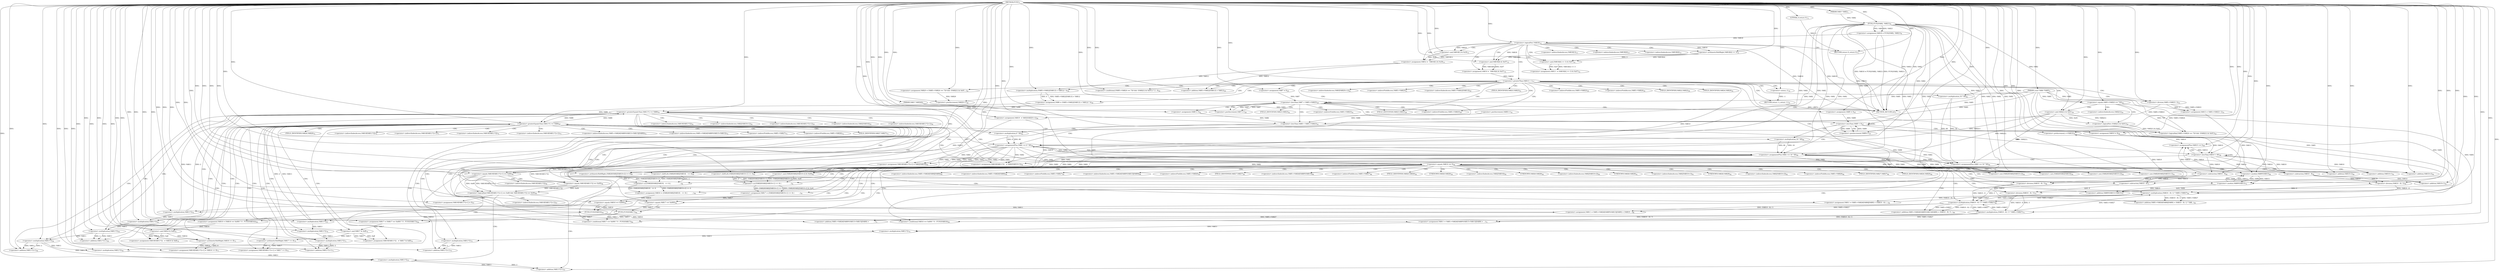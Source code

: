 digraph "FUN1" {  
"8" [label = <(METHOD,FUN1)<SUB>1</SUB>> ]
"412" [label = <(METHOD_RETURN,int)<SUB>1</SUB>> ]
"9" [label = <(PARAM,VAR1* VAR2)<SUB>1</SUB>> ]
"10" [label = <(PARAM,VAR1* VAR3[4])<SUB>1</SUB>> ]
"11" [label = <(PARAM,const VAR4 *VAR5)<SUB>2</SUB>> ]
"28" [label = <(&lt;operator&gt;.assignment,VAR18 = FUN2(VAR2, VAR21))<SUB>9</SUB>> ]
"39" [label = <(&lt;operator&gt;.assignment,VAR12 =  VAR18[1] &amp; 0x3f)<SUB>13</SUB>> ]
"46" [label = <(&lt;operator&gt;.assignment,VAR13  = (VAR18[4] &gt;&gt; 3) &amp; 0x07)<SUB>14</SUB>> ]
"55" [label = <(&lt;operator&gt;.assignment,VAR14 =  VAR18[4] &amp; 0x07)<SUB>15</SUB>> ]
"70" [label = <(&lt;operator&gt;.assignment,VAR6 = (VAR5-&gt;VAR22[VAR13] + VAR12) * 4)<SUB>20</SUB>> ]
"81" [label = <(&lt;operator&gt;.assignment,VAR15 = VAR5-&gt;VAR23 / 2)<SUB>21</SUB>> ]
"88" [label = <(&lt;operator&gt;.assignment,VAR20 = (VAR5-&gt;VAR24 == 720 &amp;&amp; !(VAR2[1] &amp; 0x0C...)<SUB>24</SUB>> ]
"105" [label = <(&lt;operator&gt;.assignment,VAR19  = VAR3[VAR20++])<SUB>26</SUB>> ]
"407" [label = <(&lt;operator&gt;.assignmentPlus,VAR2 += 16 * 80)<SUB>84</SUB>> ]
"34" [label = <(&lt;operator&gt;.logicalNot,!VAR18)<SUB>10</SUB>> ]
"63" [label = <(&lt;operator&gt;.greaterThan,VAR14 &gt; 1)<SUB>17</SUB>> ]
"116" [label = <(&lt;operator&gt;.lessThan,VAR7 &lt; VAR5-&gt;VAR25)<SUB>29</SUB>> ]
"121" [label = <(&lt;operator&gt;.postIncrement,VAR7++)<SUB>29</SUB>> ]
"30" [label = <(FUN2,FUN2(VAR2, VAR21))<SUB>9</SUB>> ]
"37" [label = <(RETURN,return 0;,return 0;)<SUB>11</SUB>> ]
"41" [label = <(&lt;operator&gt;.and,VAR18[1] &amp; 0x3f)<SUB>13</SUB>> ]
"48" [label = <(&lt;operator&gt;.and,(VAR18[4] &gt;&gt; 3) &amp; 0x07)<SUB>14</SUB>> ]
"57" [label = <(&lt;operator&gt;.and,VAR18[4] &amp; 0x07)<SUB>15</SUB>> ]
"67" [label = <(RETURN,return -1;,return -1;)<SUB>18</SUB>> ]
"72" [label = <(&lt;operator&gt;.multiplication,(VAR5-&gt;VAR22[VAR13] + VAR12) * 4)<SUB>20</SUB>> ]
"83" [label = <(&lt;operator&gt;.division,VAR5-&gt;VAR23 / 2)<SUB>21</SUB>> ]
"90" [label = <(&lt;operator&gt;.conditional,(VAR5-&gt;VAR24 == 720 &amp;&amp; !(VAR2[1] &amp; 0x0C)) ? 2 : 0)<SUB>24</SUB>> ]
"113" [label = <(&lt;operator&gt;.assignment,VAR7 = 0)<SUB>29</SUB>> ]
"409" [label = <(&lt;operator&gt;.multiplication,16 * 80)<SUB>84</SUB>> ]
"38" [label = <(LITERAL,0,return 0;)<SUB>11</SUB>> ]
"49" [label = <(&lt;operator&gt;.arithmeticShiftRight,VAR18[4] &gt;&gt; 3)<SUB>14</SUB>> ]
"68" [label = <(&lt;operator&gt;.minus,-1)<SUB>18</SUB>> ]
"73" [label = <(&lt;operator&gt;.addition,VAR5-&gt;VAR22[VAR13] + VAR12)<SUB>20</SUB>> ]
"91" [label = <(&lt;operator&gt;.logicalAnd,VAR5-&gt;VAR24 == 720 &amp;&amp; !(VAR2[1] &amp; 0x0C))<SUB>24</SUB>> ]
"109" [label = <(&lt;operator&gt;.postIncrement,VAR20++)<SUB>26</SUB>> ]
"129" [label = <(&lt;operator&gt;.lessThan,VAR8 &lt; VAR5-&gt;VAR23)<SUB>41</SUB>> ]
"148" [label = <(&lt;operator&gt;.lessThan,VAR9 &lt; 9)<SUB>47</SUB>> ]
"151" [label = <(&lt;operator&gt;.postIncrement,VAR9++)<SUB>47</SUB>> ]
"92" [label = <(&lt;operator&gt;.equals,VAR5-&gt;VAR24 == 720)<SUB>24</SUB>> ]
"97" [label = <(&lt;operator&gt;.logicalNot,!(VAR2[1] &amp; 0x0C))<SUB>24</SUB>> ]
"126" [label = <(&lt;operator&gt;.assignment,VAR8 = 0)<SUB>41</SUB>> ]
"134" [label = <(&lt;operator&gt;.postIncrement,VAR8++)<SUB>41</SUB>> ]
"137" [label = <(&lt;operator&gt;.assignmentPlus,VAR2 += 6 * 80)<SUB>42</SUB>> ]
"145" [label = <(&lt;operator&gt;.assignment,VAR9 = 0)<SUB>47</SUB>> ]
"402" [label = <(&lt;operator&gt;.assignmentPlus,VAR2 += 16 * 80)<SUB>80</SUB>> ]
"98" [label = <(&lt;operator&gt;.and,VAR2[1] &amp; 0x0C)<SUB>24</SUB>> ]
"159" [label = <(&lt;operator&gt;.lessThan,VAR10 &lt; 80)<SUB>48</SUB>> ]
"162" [label = <(&lt;operator&gt;.assignmentPlus,VAR10 += 2)<SUB>48</SUB>> ]
"139" [label = <(&lt;operator&gt;.multiplication,6 * 80)<SUB>42</SUB>> ]
"156" [label = <(&lt;operator&gt;.assignment,VAR10 = 8)<SUB>48</SUB>> ]
"404" [label = <(&lt;operator&gt;.multiplication,16 * 80)<SUB>80</SUB>> ]
"167" [label = <(&lt;operator&gt;.equals,VAR14 == 0)<SUB>49</SUB>> ]
"171" [label = <(&lt;operator&gt;.assignment,VAR11 = VAR5-&gt;VAR26[VAR8][VAR9] + (VAR10 - 8) /...)<SUB>50</SUB>> ]
"198" [label = <(&lt;operator&gt;.assignment,VAR19[VAR11*2]   = VAR2[VAR10+1])<SUB>54</SUB>> ]
"209" [label = <(&lt;operator&gt;.assignment,VAR19[VAR11*2+1] = VAR2[VAR10])<SUB>55</SUB>> ]
"191" [label = <(&lt;operator&gt;.greaterEqualsThan,VAR11*2 &gt;= VAR6)<SUB>51</SUB>> ]
"221" [label = <(&lt;operator&gt;.logicalAnd,VAR19[VAR11*2+1] == 0x80 &amp;&amp; VAR19[VAR11*2] == 0x00)<SUB>56</SUB>> ]
"250" [label = <(&lt;operator&gt;.assignment,VAR16 = ((VAR28)VAR2[VAR10]   &lt;&lt; 4) |
         ...)<SUB>59</SUB>> ]
"269" [label = <(&lt;operator&gt;.assignment,VAR17 = ((VAR28)VAR2[VAR10+1] &lt;&lt; 4) |
         ...)<SUB>61</SUB>> ]
"290" [label = <(&lt;operator&gt;.assignment,VAR16 = (VAR16 == 0x800 ? 0 : FUN3(VAR16)))<SUB>63</SUB>> ]
"299" [label = <(&lt;operator&gt;.assignment,VAR17 = (VAR17 == 0x800 ? 0 : FUN3(VAR17)))<SUB>64</SUB>> ]
"308" [label = <(&lt;operator&gt;.assignment,VAR11 = VAR5-&gt;VAR26[VAR8%VAR15][VAR9] + (VAR10 ...)<SUB>66</SUB>> ]
"337" [label = <(&lt;operator&gt;.assignment,VAR19[VAR11*2]   = VAR16 &amp; 0xff)<SUB>70</SUB>> ]
"346" [label = <(&lt;operator&gt;.assignment,VAR19[VAR11*2+1] = VAR16 &gt;&gt; 8)<SUB>71</SUB>> ]
"357" [label = <(&lt;operator&gt;.assignment,VAR11 = VAR5-&gt;VAR26[VAR8%VAR15+VAR15][VAR9] +
 ...)<SUB>72</SUB>> ]
"380" [label = <(&lt;operator&gt;.assignment,VAR19[VAR11*2]   = VAR17 &amp; 0xff)<SUB>74</SUB>> ]
"389" [label = <(&lt;operator&gt;.assignment,VAR19[VAR11*2+1] = VAR17 &gt;&gt; 8)<SUB>75</SUB>> ]
"400" [label = <(&lt;operator&gt;.preIncrement,++VAR10)<SUB>76</SUB>> ]
"173" [label = <(&lt;operator&gt;.addition,VAR5-&gt;VAR26[VAR8][VAR9] + (VAR10 - 8) / 2 * VAR...)<SUB>50</SUB>> ]
"239" [label = <(&lt;operator&gt;.assignment,VAR19[VAR11*2+1] = 0)<SUB>57</SUB>> ]
"330" [label = <(&lt;operator&gt;.greaterEqualsThan,VAR11*2 &gt;= VAR6)<SUB>67</SUB>> ]
"181" [label = <(&lt;operator&gt;.multiplication,(VAR10 - 8) / 2 * VAR5-&gt;VAR27)<SUB>50</SUB>> ]
"192" [label = <(&lt;operator&gt;.multiplication,VAR11*2)<SUB>51</SUB>> ]
"201" [label = <(&lt;operator&gt;.multiplication,VAR11*2)<SUB>54</SUB>> ]
"206" [label = <(&lt;operator&gt;.addition,VAR10+1)<SUB>54</SUB>> ]
"212" [label = <(&lt;operator&gt;.addition,VAR11*2+1)<SUB>55</SUB>> ]
"222" [label = <(&lt;operator&gt;.equals,VAR19[VAR11*2+1] == 0x80)<SUB>56</SUB>> ]
"231" [label = <(&lt;operator&gt;.equals,VAR19[VAR11*2] == 0x00)<SUB>56</SUB>> ]
"252" [label = <(&lt;operator&gt;.or,((VAR28)VAR2[VAR10]   &lt;&lt; 4) |
                 ...)<SUB>59</SUB>> ]
"271" [label = <(&lt;operator&gt;.or,((VAR28)VAR2[VAR10+1] &lt;&lt; 4) |
                 ...)<SUB>61</SUB>> ]
"292" [label = <(&lt;operator&gt;.conditional,VAR16 == 0x800 ? 0 : FUN3(VAR16))<SUB>63</SUB>> ]
"301" [label = <(&lt;operator&gt;.conditional,VAR17 == 0x800 ? 0 : FUN3(VAR17))<SUB>64</SUB>> ]
"310" [label = <(&lt;operator&gt;.addition,VAR5-&gt;VAR26[VAR8%VAR15][VAR9] + (VAR10 - 8) / 3...)<SUB>66</SUB>> ]
"343" [label = <(&lt;operator&gt;.and,VAR16 &amp; 0xff)<SUB>70</SUB>> ]
"354" [label = <(&lt;operator&gt;.arithmeticShiftRight,VAR16 &gt;&gt; 8)<SUB>71</SUB>> ]
"359" [label = <(&lt;operator&gt;.addition,VAR5-&gt;VAR26[VAR8%VAR15+VAR15][VAR9] +
         ...)<SUB>72</SUB>> ]
"386" [label = <(&lt;operator&gt;.and,VAR17 &amp; 0xff)<SUB>74</SUB>> ]
"397" [label = <(&lt;operator&gt;.arithmeticShiftRight,VAR17 &gt;&gt; 8)<SUB>75</SUB>> ]
"182" [label = <(&lt;operator&gt;.division,(VAR10 - 8) / 2)<SUB>50</SUB>> ]
"213" [label = <(&lt;operator&gt;.multiplication,VAR11*2)<SUB>55</SUB>> ]
"253" [label = <(&lt;operator&gt;.shiftLeft,(VAR28)VAR2[VAR10]   &lt;&lt; 4)<SUB>59</SUB>> ]
"260" [label = <(&lt;operator&gt;.arithmeticShiftRight,(VAR28)VAR2[VAR10+2] &gt;&gt; 4)<SUB>60</SUB>> ]
"272" [label = <(&lt;operator&gt;.shiftLeft,(VAR28)VAR2[VAR10+1] &lt;&lt; 4)<SUB>61</SUB>> ]
"281" [label = <(&lt;operator&gt;.and,(VAR28)VAR2[VAR10+2] &amp; 0x0f)<SUB>62</SUB>> ]
"293" [label = <(&lt;operator&gt;.equals,VAR16 == 0x800)<SUB>63</SUB>> ]
"297" [label = <(FUN3,FUN3(VAR16))<SUB>63</SUB>> ]
"302" [label = <(&lt;operator&gt;.equals,VAR17 == 0x800)<SUB>64</SUB>> ]
"306" [label = <(FUN3,FUN3(VAR17))<SUB>64</SUB>> ]
"320" [label = <(&lt;operator&gt;.multiplication,(VAR10 - 8) / 3 * VAR5-&gt;VAR27)<SUB>66</SUB>> ]
"331" [label = <(&lt;operator&gt;.multiplication,VAR11*2)<SUB>67</SUB>> ]
"340" [label = <(&lt;operator&gt;.multiplication,VAR11*2)<SUB>70</SUB>> ]
"349" [label = <(&lt;operator&gt;.addition,VAR11*2+1)<SUB>71</SUB>> ]
"371" [label = <(&lt;operator&gt;.multiplication,(VAR10 - 8) / 3 * VAR5-&gt;VAR27)<SUB>73</SUB>> ]
"383" [label = <(&lt;operator&gt;.multiplication,VAR11*2)<SUB>74</SUB>> ]
"392" [label = <(&lt;operator&gt;.addition,VAR11*2+1)<SUB>75</SUB>> ]
"183" [label = <(&lt;operator&gt;.subtraction,VAR10 - 8)<SUB>50</SUB>> ]
"225" [label = <(&lt;operator&gt;.addition,VAR11*2+1)<SUB>56</SUB>> ]
"234" [label = <(&lt;operator&gt;.multiplication,VAR11*2)<SUB>56</SUB>> ]
"242" [label = <(&lt;operator&gt;.addition,VAR11*2+1)<SUB>57</SUB>> ]
"254" [label = <(&lt;operator&gt;.cast,(VAR28)VAR2[VAR10])<SUB>59</SUB>> ]
"261" [label = <(&lt;operator&gt;.cast,(VAR28)VAR2[VAR10+2])<SUB>60</SUB>> ]
"273" [label = <(&lt;operator&gt;.cast,(VAR28)VAR2[VAR10+1])<SUB>61</SUB>> ]
"282" [label = <(&lt;operator&gt;.cast,(VAR28)VAR2[VAR10+2])<SUB>62</SUB>> ]
"321" [label = <(&lt;operator&gt;.division,(VAR10 - 8) / 3)<SUB>66</SUB>> ]
"350" [label = <(&lt;operator&gt;.multiplication,VAR11*2)<SUB>71</SUB>> ]
"372" [label = <(&lt;operator&gt;.division,(VAR10 - 8) / 3)<SUB>73</SUB>> ]
"393" [label = <(&lt;operator&gt;.multiplication,VAR11*2)<SUB>75</SUB>> ]
"226" [label = <(&lt;operator&gt;.multiplication,VAR11*2)<SUB>56</SUB>> ]
"243" [label = <(&lt;operator&gt;.multiplication,VAR11*2)<SUB>57</SUB>> ]
"316" [label = <(&lt;operator&gt;.modulo,VAR8%VAR15)<SUB>66</SUB>> ]
"322" [label = <(&lt;operator&gt;.subtraction,VAR10 - 8)<SUB>66</SUB>> ]
"365" [label = <(&lt;operator&gt;.addition,VAR8%VAR15+VAR15)<SUB>72</SUB>> ]
"373" [label = <(&lt;operator&gt;.subtraction,VAR10 - 8)<SUB>73</SUB>> ]
"265" [label = <(&lt;operator&gt;.addition,VAR10+2)<SUB>60</SUB>> ]
"277" [label = <(&lt;operator&gt;.addition,VAR10+1)<SUB>61</SUB>> ]
"286" [label = <(&lt;operator&gt;.addition,VAR10+2)<SUB>62</SUB>> ]
"366" [label = <(&lt;operator&gt;.modulo,VAR8%VAR15)<SUB>72</SUB>> ]
"107" [label = <(&lt;operator&gt;.indirectIndexAccess,VAR3[VAR20++])<SUB>26</SUB>> ]
"42" [label = <(&lt;operator&gt;.indirectIndexAccess,VAR18[1])<SUB>13</SUB>> ]
"58" [label = <(&lt;operator&gt;.indirectIndexAccess,VAR18[4])<SUB>15</SUB>> ]
"84" [label = <(&lt;operator&gt;.indirectFieldAccess,VAR5-&gt;VAR23)<SUB>21</SUB>> ]
"118" [label = <(&lt;operator&gt;.indirectFieldAccess,VAR5-&gt;VAR25)<SUB>29</SUB>> ]
"50" [label = <(&lt;operator&gt;.indirectIndexAccess,VAR18[4])<SUB>14</SUB>> ]
"74" [label = <(&lt;operator&gt;.indirectIndexAccess,VAR5-&gt;VAR22[VAR13])<SUB>20</SUB>> ]
"86" [label = <(FIELD_IDENTIFIER,VAR23,VAR23)<SUB>21</SUB>> ]
"120" [label = <(FIELD_IDENTIFIER,VAR25,VAR25)<SUB>29</SUB>> ]
"75" [label = <(&lt;operator&gt;.indirectFieldAccess,VAR5-&gt;VAR22)<SUB>20</SUB>> ]
"93" [label = <(&lt;operator&gt;.indirectFieldAccess,VAR5-&gt;VAR24)<SUB>24</SUB>> ]
"131" [label = <(&lt;operator&gt;.indirectFieldAccess,VAR5-&gt;VAR23)<SUB>41</SUB>> ]
"77" [label = <(FIELD_IDENTIFIER,VAR22,VAR22)<SUB>20</SUB>> ]
"95" [label = <(FIELD_IDENTIFIER,VAR24,VAR24)<SUB>24</SUB>> ]
"99" [label = <(&lt;operator&gt;.indirectIndexAccess,VAR2[1])<SUB>24</SUB>> ]
"133" [label = <(FIELD_IDENTIFIER,VAR23,VAR23)<SUB>41</SUB>> ]
"199" [label = <(&lt;operator&gt;.indirectIndexAccess,VAR19[VAR11*2])<SUB>54</SUB>> ]
"204" [label = <(&lt;operator&gt;.indirectIndexAccess,VAR2[VAR10+1])<SUB>54</SUB>> ]
"210" [label = <(&lt;operator&gt;.indirectIndexAccess,VAR19[VAR11*2+1])<SUB>55</SUB>> ]
"217" [label = <(&lt;operator&gt;.indirectIndexAccess,VAR2[VAR10])<SUB>55</SUB>> ]
"174" [label = <(&lt;operator&gt;.indirectIndexAccess,VAR5-&gt;VAR26[VAR8][VAR9])<SUB>50</SUB>> ]
"338" [label = <(&lt;operator&gt;.indirectIndexAccess,VAR19[VAR11*2])<SUB>70</SUB>> ]
"347" [label = <(&lt;operator&gt;.indirectIndexAccess,VAR19[VAR11*2+1])<SUB>71</SUB>> ]
"381" [label = <(&lt;operator&gt;.indirectIndexAccess,VAR19[VAR11*2])<SUB>74</SUB>> ]
"390" [label = <(&lt;operator&gt;.indirectIndexAccess,VAR19[VAR11*2+1])<SUB>75</SUB>> ]
"175" [label = <(&lt;operator&gt;.indirectIndexAccess,VAR5-&gt;VAR26[VAR8])<SUB>50</SUB>> ]
"187" [label = <(&lt;operator&gt;.indirectFieldAccess,VAR5-&gt;VAR27)<SUB>50</SUB>> ]
"223" [label = <(&lt;operator&gt;.indirectIndexAccess,VAR19[VAR11*2+1])<SUB>56</SUB>> ]
"232" [label = <(&lt;operator&gt;.indirectIndexAccess,VAR19[VAR11*2])<SUB>56</SUB>> ]
"240" [label = <(&lt;operator&gt;.indirectIndexAccess,VAR19[VAR11*2+1])<SUB>57</SUB>> ]
"311" [label = <(&lt;operator&gt;.indirectIndexAccess,VAR5-&gt;VAR26[VAR8%VAR15][VAR9])<SUB>66</SUB>> ]
"360" [label = <(&lt;operator&gt;.indirectIndexAccess,VAR5-&gt;VAR26[VAR8%VAR15+VAR15][VAR9])<SUB>72</SUB>> ]
"176" [label = <(&lt;operator&gt;.indirectFieldAccess,VAR5-&gt;VAR26)<SUB>50</SUB>> ]
"189" [label = <(FIELD_IDENTIFIER,VAR27,VAR27)<SUB>50</SUB>> ]
"312" [label = <(&lt;operator&gt;.indirectIndexAccess,VAR5-&gt;VAR26[VAR8%VAR15])<SUB>66</SUB>> ]
"326" [label = <(&lt;operator&gt;.indirectFieldAccess,VAR5-&gt;VAR27)<SUB>66</SUB>> ]
"361" [label = <(&lt;operator&gt;.indirectIndexAccess,VAR5-&gt;VAR26[VAR8%VAR15+VAR15])<SUB>72</SUB>> ]
"377" [label = <(&lt;operator&gt;.indirectFieldAccess,VAR5-&gt;VAR27)<SUB>73</SUB>> ]
"178" [label = <(FIELD_IDENTIFIER,VAR26,VAR26)<SUB>50</SUB>> ]
"255" [label = <(UNKNOWN,VAR28,VAR28)<SUB>59</SUB>> ]
"256" [label = <(&lt;operator&gt;.indirectIndexAccess,VAR2[VAR10])<SUB>59</SUB>> ]
"262" [label = <(UNKNOWN,VAR28,VAR28)<SUB>60</SUB>> ]
"263" [label = <(&lt;operator&gt;.indirectIndexAccess,VAR2[VAR10+2])<SUB>60</SUB>> ]
"274" [label = <(UNKNOWN,VAR28,VAR28)<SUB>61</SUB>> ]
"275" [label = <(&lt;operator&gt;.indirectIndexAccess,VAR2[VAR10+1])<SUB>61</SUB>> ]
"283" [label = <(UNKNOWN,VAR28,VAR28)<SUB>62</SUB>> ]
"284" [label = <(&lt;operator&gt;.indirectIndexAccess,VAR2[VAR10+2])<SUB>62</SUB>> ]
"313" [label = <(&lt;operator&gt;.indirectFieldAccess,VAR5-&gt;VAR26)<SUB>66</SUB>> ]
"328" [label = <(FIELD_IDENTIFIER,VAR27,VAR27)<SUB>66</SUB>> ]
"362" [label = <(&lt;operator&gt;.indirectFieldAccess,VAR5-&gt;VAR26)<SUB>72</SUB>> ]
"379" [label = <(FIELD_IDENTIFIER,VAR27,VAR27)<SUB>73</SUB>> ]
"315" [label = <(FIELD_IDENTIFIER,VAR26,VAR26)<SUB>66</SUB>> ]
"364" [label = <(FIELD_IDENTIFIER,VAR26,VAR26)<SUB>72</SUB>> ]
  "37" -> "412"  [ label = "DDG: &lt;RET&gt;"] 
  "67" -> "412"  [ label = "DDG: &lt;RET&gt;"] 
  "10" -> "412"  [ label = "DDG: VAR3"] 
  "11" -> "412"  [ label = "DDG: VAR5"] 
  "30" -> "412"  [ label = "DDG: VAR2"] 
  "28" -> "412"  [ label = "DDG: FUN2(VAR2, VAR21)"] 
  "28" -> "412"  [ label = "DDG: VAR18 = FUN2(VAR2, VAR21)"] 
  "34" -> "412"  [ label = "DDG: VAR18"] 
  "34" -> "412"  [ label = "DDG: !VAR18"] 
  "30" -> "412"  [ label = "DDG: VAR21"] 
  "8" -> "9"  [ label = "DDG: "] 
  "8" -> "10"  [ label = "DDG: "] 
  "8" -> "11"  [ label = "DDG: "] 
  "30" -> "28"  [ label = "DDG: VAR2"] 
  "30" -> "28"  [ label = "DDG: VAR21"] 
  "41" -> "39"  [ label = "DDG: VAR18[1]"] 
  "41" -> "39"  [ label = "DDG: 0x3f"] 
  "48" -> "46"  [ label = "DDG: VAR18[4] &gt;&gt; 3"] 
  "48" -> "46"  [ label = "DDG: 0x07"] 
  "57" -> "55"  [ label = "DDG: VAR18[4]"] 
  "57" -> "55"  [ label = "DDG: 0x07"] 
  "72" -> "70"  [ label = "DDG: VAR5-&gt;VAR22[VAR13] + VAR12"] 
  "72" -> "70"  [ label = "DDG: 4"] 
  "83" -> "81"  [ label = "DDG: VAR5-&gt;VAR23"] 
  "83" -> "81"  [ label = "DDG: 2"] 
  "8" -> "88"  [ label = "DDG: "] 
  "10" -> "105"  [ label = "DDG: VAR3"] 
  "409" -> "407"  [ label = "DDG: 16"] 
  "409" -> "407"  [ label = "DDG: 80"] 
  "30" -> "407"  [ label = "DDG: VAR2"] 
  "98" -> "407"  [ label = "DDG: VAR2[1]"] 
  "137" -> "407"  [ label = "DDG: VAR2"] 
  "402" -> "407"  [ label = "DDG: VAR2"] 
  "8" -> "407"  [ label = "DDG: "] 
  "9" -> "30"  [ label = "DDG: VAR2"] 
  "8" -> "30"  [ label = "DDG: "] 
  "28" -> "34"  [ label = "DDG: VAR18"] 
  "8" -> "34"  [ label = "DDG: "] 
  "38" -> "37"  [ label = "DDG: 0"] 
  "8" -> "37"  [ label = "DDG: "] 
  "34" -> "41"  [ label = "DDG: VAR18"] 
  "8" -> "41"  [ label = "DDG: "] 
  "49" -> "48"  [ label = "DDG: VAR18[4]"] 
  "49" -> "48"  [ label = "DDG: 3"] 
  "8" -> "48"  [ label = "DDG: "] 
  "34" -> "57"  [ label = "DDG: VAR18"] 
  "49" -> "57"  [ label = "DDG: VAR18[4]"] 
  "8" -> "57"  [ label = "DDG: "] 
  "55" -> "63"  [ label = "DDG: VAR14"] 
  "8" -> "63"  [ label = "DDG: "] 
  "68" -> "67"  [ label = "DDG: -1"] 
  "39" -> "72"  [ label = "DDG: VAR12"] 
  "8" -> "72"  [ label = "DDG: "] 
  "11" -> "83"  [ label = "DDG: VAR5"] 
  "8" -> "83"  [ label = "DDG: "] 
  "8" -> "90"  [ label = "DDG: "] 
  "8" -> "113"  [ label = "DDG: "] 
  "113" -> "116"  [ label = "DDG: VAR7"] 
  "121" -> "116"  [ label = "DDG: VAR7"] 
  "8" -> "116"  [ label = "DDG: "] 
  "11" -> "116"  [ label = "DDG: VAR5"] 
  "116" -> "121"  [ label = "DDG: VAR7"] 
  "8" -> "121"  [ label = "DDG: "] 
  "8" -> "409"  [ label = "DDG: "] 
  "8" -> "38"  [ label = "DDG: "] 
  "34" -> "49"  [ label = "DDG: VAR18"] 
  "8" -> "49"  [ label = "DDG: "] 
  "39" -> "73"  [ label = "DDG: VAR12"] 
  "8" -> "73"  [ label = "DDG: "] 
  "92" -> "91"  [ label = "DDG: VAR5-&gt;VAR24"] 
  "92" -> "91"  [ label = "DDG: 720"] 
  "97" -> "91"  [ label = "DDG: VAR2[1] &amp; 0x0C"] 
  "88" -> "109"  [ label = "DDG: VAR20"] 
  "8" -> "109"  [ label = "DDG: "] 
  "8" -> "68"  [ label = "DDG: "] 
  "11" -> "92"  [ label = "DDG: VAR5"] 
  "8" -> "92"  [ label = "DDG: "] 
  "98" -> "97"  [ label = "DDG: VAR2[1]"] 
  "98" -> "97"  [ label = "DDG: 0x0C"] 
  "8" -> "126"  [ label = "DDG: "] 
  "126" -> "129"  [ label = "DDG: VAR8"] 
  "134" -> "129"  [ label = "DDG: VAR8"] 
  "8" -> "129"  [ label = "DDG: "] 
  "11" -> "129"  [ label = "DDG: VAR5"] 
  "83" -> "129"  [ label = "DDG: VAR5-&gt;VAR23"] 
  "139" -> "137"  [ label = "DDG: 6"] 
  "139" -> "137"  [ label = "DDG: 80"] 
  "8" -> "145"  [ label = "DDG: "] 
  "145" -> "148"  [ label = "DDG: VAR9"] 
  "151" -> "148"  [ label = "DDG: VAR9"] 
  "8" -> "148"  [ label = "DDG: "] 
  "148" -> "151"  [ label = "DDG: VAR9"] 
  "8" -> "151"  [ label = "DDG: "] 
  "404" -> "402"  [ label = "DDG: 16"] 
  "404" -> "402"  [ label = "DDG: 80"] 
  "30" -> "98"  [ label = "DDG: VAR2"] 
  "8" -> "98"  [ label = "DDG: "] 
  "30" -> "137"  [ label = "DDG: VAR2"] 
  "98" -> "137"  [ label = "DDG: VAR2[1]"] 
  "402" -> "137"  [ label = "DDG: VAR2"] 
  "8" -> "137"  [ label = "DDG: "] 
  "8" -> "162"  [ label = "DDG: "] 
  "30" -> "402"  [ label = "DDG: VAR2"] 
  "98" -> "402"  [ label = "DDG: VAR2[1]"] 
  "137" -> "402"  [ label = "DDG: VAR2"] 
  "8" -> "402"  [ label = "DDG: "] 
  "8" -> "139"  [ label = "DDG: "] 
  "8" -> "156"  [ label = "DDG: "] 
  "156" -> "159"  [ label = "DDG: VAR10"] 
  "162" -> "159"  [ label = "DDG: VAR10"] 
  "8" -> "159"  [ label = "DDG: "] 
  "322" -> "162"  [ label = "DDG: VAR10"] 
  "400" -> "162"  [ label = "DDG: VAR10"] 
  "183" -> "162"  [ label = "DDG: VAR10"] 
  "8" -> "404"  [ label = "DDG: "] 
  "63" -> "167"  [ label = "DDG: VAR14"] 
  "8" -> "167"  [ label = "DDG: "] 
  "181" -> "171"  [ label = "DDG: (VAR10 - 8) / 2"] 
  "181" -> "171"  [ label = "DDG: VAR5-&gt;VAR27"] 
  "30" -> "198"  [ label = "DDG: VAR2"] 
  "137" -> "198"  [ label = "DDG: VAR2"] 
  "402" -> "198"  [ label = "DDG: VAR2"] 
  "30" -> "209"  [ label = "DDG: VAR2"] 
  "137" -> "209"  [ label = "DDG: VAR2"] 
  "402" -> "209"  [ label = "DDG: VAR2"] 
  "252" -> "250"  [ label = "DDG: (VAR28)VAR2[VAR10]   &lt;&lt; 4"] 
  "252" -> "250"  [ label = "DDG: (VAR28)VAR2[VAR10+2] &gt;&gt; 4"] 
  "271" -> "269"  [ label = "DDG: (VAR28)VAR2[VAR10+1] &lt;&lt; 4"] 
  "271" -> "269"  [ label = "DDG: (VAR28)VAR2[VAR10+2] &amp; 0x0f"] 
  "8" -> "290"  [ label = "DDG: "] 
  "297" -> "290"  [ label = "DDG: VAR16"] 
  "8" -> "299"  [ label = "DDG: "] 
  "306" -> "299"  [ label = "DDG: VAR17"] 
  "320" -> "308"  [ label = "DDG: (VAR10 - 8) / 3"] 
  "320" -> "308"  [ label = "DDG: VAR5-&gt;VAR27"] 
  "343" -> "337"  [ label = "DDG: VAR16"] 
  "343" -> "337"  [ label = "DDG: 0xff"] 
  "354" -> "346"  [ label = "DDG: VAR16"] 
  "354" -> "346"  [ label = "DDG: 8"] 
  "371" -> "357"  [ label = "DDG: (VAR10 - 8) / 3"] 
  "371" -> "357"  [ label = "DDG: VAR5-&gt;VAR27"] 
  "386" -> "380"  [ label = "DDG: VAR17"] 
  "386" -> "380"  [ label = "DDG: 0xff"] 
  "397" -> "389"  [ label = "DDG: VAR17"] 
  "397" -> "389"  [ label = "DDG: 8"] 
  "181" -> "173"  [ label = "DDG: (VAR10 - 8) / 2"] 
  "181" -> "173"  [ label = "DDG: VAR5-&gt;VAR27"] 
  "192" -> "191"  [ label = "DDG: VAR11"] 
  "192" -> "191"  [ label = "DDG: 2"] 
  "70" -> "191"  [ label = "DDG: VAR6"] 
  "330" -> "191"  [ label = "DDG: VAR6"] 
  "8" -> "191"  [ label = "DDG: "] 
  "222" -> "221"  [ label = "DDG: VAR19[VAR11*2+1]"] 
  "222" -> "221"  [ label = "DDG: 0x80"] 
  "231" -> "221"  [ label = "DDG: VAR19[VAR11*2]"] 
  "231" -> "221"  [ label = "DDG: 0x00"] 
  "8" -> "239"  [ label = "DDG: "] 
  "373" -> "400"  [ label = "DDG: VAR10"] 
  "8" -> "400"  [ label = "DDG: "] 
  "182" -> "181"  [ label = "DDG: VAR10 - 8"] 
  "182" -> "181"  [ label = "DDG: 2"] 
  "11" -> "181"  [ label = "DDG: VAR5"] 
  "320" -> "181"  [ label = "DDG: VAR5-&gt;VAR27"] 
  "371" -> "181"  [ label = "DDG: VAR5-&gt;VAR27"] 
  "171" -> "192"  [ label = "DDG: VAR11"] 
  "8" -> "192"  [ label = "DDG: "] 
  "192" -> "201"  [ label = "DDG: VAR11"] 
  "8" -> "201"  [ label = "DDG: "] 
  "183" -> "206"  [ label = "DDG: VAR10"] 
  "8" -> "206"  [ label = "DDG: "] 
  "213" -> "212"  [ label = "DDG: VAR11"] 
  "213" -> "212"  [ label = "DDG: 2"] 
  "8" -> "212"  [ label = "DDG: "] 
  "105" -> "222"  [ label = "DDG: VAR19"] 
  "209" -> "222"  [ label = "DDG: VAR19[VAR11*2+1]"] 
  "8" -> "222"  [ label = "DDG: "] 
  "105" -> "231"  [ label = "DDG: VAR19"] 
  "198" -> "231"  [ label = "DDG: VAR19[VAR11*2]"] 
  "8" -> "231"  [ label = "DDG: "] 
  "253" -> "252"  [ label = "DDG: (VAR28)VAR2[VAR10]"] 
  "253" -> "252"  [ label = "DDG: 4"] 
  "260" -> "252"  [ label = "DDG: (VAR28)VAR2[VAR10+2]"] 
  "260" -> "252"  [ label = "DDG: 4"] 
  "272" -> "271"  [ label = "DDG: (VAR28)VAR2[VAR10+1]"] 
  "272" -> "271"  [ label = "DDG: 4"] 
  "281" -> "271"  [ label = "DDG: (VAR28)VAR2[VAR10+2]"] 
  "281" -> "271"  [ label = "DDG: 0x0f"] 
  "8" -> "292"  [ label = "DDG: "] 
  "297" -> "292"  [ label = "DDG: VAR16"] 
  "8" -> "301"  [ label = "DDG: "] 
  "306" -> "301"  [ label = "DDG: VAR17"] 
  "320" -> "310"  [ label = "DDG: (VAR10 - 8) / 3"] 
  "320" -> "310"  [ label = "DDG: VAR5-&gt;VAR27"] 
  "331" -> "330"  [ label = "DDG: VAR11"] 
  "331" -> "330"  [ label = "DDG: 2"] 
  "70" -> "330"  [ label = "DDG: VAR6"] 
  "191" -> "330"  [ label = "DDG: VAR6"] 
  "8" -> "330"  [ label = "DDG: "] 
  "290" -> "343"  [ label = "DDG: VAR16"] 
  "8" -> "343"  [ label = "DDG: "] 
  "343" -> "354"  [ label = "DDG: VAR16"] 
  "8" -> "354"  [ label = "DDG: "] 
  "371" -> "359"  [ label = "DDG: (VAR10 - 8) / 3"] 
  "371" -> "359"  [ label = "DDG: VAR5-&gt;VAR27"] 
  "299" -> "386"  [ label = "DDG: VAR17"] 
  "8" -> "386"  [ label = "DDG: "] 
  "386" -> "397"  [ label = "DDG: VAR17"] 
  "8" -> "397"  [ label = "DDG: "] 
  "183" -> "182"  [ label = "DDG: VAR10"] 
  "183" -> "182"  [ label = "DDG: 8"] 
  "8" -> "182"  [ label = "DDG: "] 
  "201" -> "213"  [ label = "DDG: VAR11"] 
  "8" -> "213"  [ label = "DDG: "] 
  "30" -> "253"  [ label = "DDG: VAR2"] 
  "137" -> "253"  [ label = "DDG: VAR2"] 
  "402" -> "253"  [ label = "DDG: VAR2"] 
  "8" -> "253"  [ label = "DDG: "] 
  "30" -> "260"  [ label = "DDG: VAR2"] 
  "137" -> "260"  [ label = "DDG: VAR2"] 
  "402" -> "260"  [ label = "DDG: VAR2"] 
  "8" -> "260"  [ label = "DDG: "] 
  "30" -> "272"  [ label = "DDG: VAR2"] 
  "137" -> "272"  [ label = "DDG: VAR2"] 
  "402" -> "272"  [ label = "DDG: VAR2"] 
  "8" -> "272"  [ label = "DDG: "] 
  "30" -> "281"  [ label = "DDG: VAR2"] 
  "137" -> "281"  [ label = "DDG: VAR2"] 
  "402" -> "281"  [ label = "DDG: VAR2"] 
  "8" -> "281"  [ label = "DDG: "] 
  "250" -> "293"  [ label = "DDG: VAR16"] 
  "8" -> "293"  [ label = "DDG: "] 
  "293" -> "297"  [ label = "DDG: VAR16"] 
  "8" -> "297"  [ label = "DDG: "] 
  "269" -> "302"  [ label = "DDG: VAR17"] 
  "8" -> "302"  [ label = "DDG: "] 
  "302" -> "306"  [ label = "DDG: VAR17"] 
  "8" -> "306"  [ label = "DDG: "] 
  "321" -> "320"  [ label = "DDG: VAR10 - 8"] 
  "321" -> "320"  [ label = "DDG: 3"] 
  "11" -> "320"  [ label = "DDG: VAR5"] 
  "371" -> "320"  [ label = "DDG: VAR5-&gt;VAR27"] 
  "181" -> "320"  [ label = "DDG: VAR5-&gt;VAR27"] 
  "308" -> "331"  [ label = "DDG: VAR11"] 
  "8" -> "331"  [ label = "DDG: "] 
  "331" -> "340"  [ label = "DDG: VAR11"] 
  "8" -> "340"  [ label = "DDG: "] 
  "350" -> "349"  [ label = "DDG: VAR11"] 
  "350" -> "349"  [ label = "DDG: 2"] 
  "8" -> "349"  [ label = "DDG: "] 
  "372" -> "371"  [ label = "DDG: VAR10 - 8"] 
  "372" -> "371"  [ label = "DDG: 3"] 
  "11" -> "371"  [ label = "DDG: VAR5"] 
  "320" -> "371"  [ label = "DDG: VAR5-&gt;VAR27"] 
  "357" -> "383"  [ label = "DDG: VAR11"] 
  "8" -> "383"  [ label = "DDG: "] 
  "393" -> "392"  [ label = "DDG: VAR11"] 
  "393" -> "392"  [ label = "DDG: 2"] 
  "8" -> "392"  [ label = "DDG: "] 
  "159" -> "183"  [ label = "DDG: VAR10"] 
  "8" -> "183"  [ label = "DDG: "] 
  "226" -> "225"  [ label = "DDG: VAR11"] 
  "226" -> "225"  [ label = "DDG: 2"] 
  "8" -> "225"  [ label = "DDG: "] 
  "226" -> "234"  [ label = "DDG: VAR11"] 
  "8" -> "234"  [ label = "DDG: "] 
  "243" -> "242"  [ label = "DDG: VAR11"] 
  "243" -> "242"  [ label = "DDG: 2"] 
  "8" -> "242"  [ label = "DDG: "] 
  "30" -> "254"  [ label = "DDG: VAR2"] 
  "137" -> "254"  [ label = "DDG: VAR2"] 
  "402" -> "254"  [ label = "DDG: VAR2"] 
  "30" -> "261"  [ label = "DDG: VAR2"] 
  "137" -> "261"  [ label = "DDG: VAR2"] 
  "402" -> "261"  [ label = "DDG: VAR2"] 
  "30" -> "273"  [ label = "DDG: VAR2"] 
  "137" -> "273"  [ label = "DDG: VAR2"] 
  "402" -> "273"  [ label = "DDG: VAR2"] 
  "30" -> "282"  [ label = "DDG: VAR2"] 
  "137" -> "282"  [ label = "DDG: VAR2"] 
  "402" -> "282"  [ label = "DDG: VAR2"] 
  "322" -> "321"  [ label = "DDG: VAR10"] 
  "322" -> "321"  [ label = "DDG: 8"] 
  "8" -> "321"  [ label = "DDG: "] 
  "340" -> "350"  [ label = "DDG: VAR11"] 
  "8" -> "350"  [ label = "DDG: "] 
  "373" -> "372"  [ label = "DDG: VAR10"] 
  "373" -> "372"  [ label = "DDG: 8"] 
  "8" -> "372"  [ label = "DDG: "] 
  "383" -> "393"  [ label = "DDG: VAR11"] 
  "8" -> "393"  [ label = "DDG: "] 
  "213" -> "226"  [ label = "DDG: VAR11"] 
  "8" -> "226"  [ label = "DDG: "] 
  "226" -> "243"  [ label = "DDG: VAR11"] 
  "234" -> "243"  [ label = "DDG: VAR11"] 
  "8" -> "243"  [ label = "DDG: "] 
  "129" -> "316"  [ label = "DDG: VAR8"] 
  "366" -> "316"  [ label = "DDG: VAR8"] 
  "8" -> "316"  [ label = "DDG: "] 
  "81" -> "316"  [ label = "DDG: VAR15"] 
  "366" -> "316"  [ label = "DDG: VAR15"] 
  "8" -> "322"  [ label = "DDG: "] 
  "159" -> "322"  [ label = "DDG: VAR10"] 
  "366" -> "365"  [ label = "DDG: VAR8"] 
  "366" -> "365"  [ label = "DDG: VAR15"] 
  "8" -> "365"  [ label = "DDG: "] 
  "322" -> "373"  [ label = "DDG: VAR10"] 
  "8" -> "373"  [ label = "DDG: "] 
  "159" -> "265"  [ label = "DDG: VAR10"] 
  "8" -> "265"  [ label = "DDG: "] 
  "8" -> "277"  [ label = "DDG: "] 
  "159" -> "277"  [ label = "DDG: VAR10"] 
  "8" -> "286"  [ label = "DDG: "] 
  "159" -> "286"  [ label = "DDG: VAR10"] 
  "316" -> "366"  [ label = "DDG: VAR8"] 
  "8" -> "366"  [ label = "DDG: "] 
  "316" -> "366"  [ label = "DDG: VAR15"] 
  "34" -> "42"  [ label = "CDG: "] 
  "34" -> "50"  [ label = "CDG: "] 
  "34" -> "48"  [ label = "CDG: "] 
  "34" -> "49"  [ label = "CDG: "] 
  "34" -> "41"  [ label = "CDG: "] 
  "34" -> "55"  [ label = "CDG: "] 
  "34" -> "39"  [ label = "CDG: "] 
  "34" -> "57"  [ label = "CDG: "] 
  "34" -> "37"  [ label = "CDG: "] 
  "34" -> "58"  [ label = "CDG: "] 
  "34" -> "46"  [ label = "CDG: "] 
  "34" -> "63"  [ label = "CDG: "] 
  "63" -> "68"  [ label = "CDG: "] 
  "63" -> "120"  [ label = "CDG: "] 
  "63" -> "84"  [ label = "CDG: "] 
  "63" -> "74"  [ label = "CDG: "] 
  "63" -> "95"  [ label = "CDG: "] 
  "63" -> "93"  [ label = "CDG: "] 
  "63" -> "118"  [ label = "CDG: "] 
  "63" -> "88"  [ label = "CDG: "] 
  "63" -> "70"  [ label = "CDG: "] 
  "63" -> "86"  [ label = "CDG: "] 
  "63" -> "116"  [ label = "CDG: "] 
  "63" -> "72"  [ label = "CDG: "] 
  "63" -> "109"  [ label = "CDG: "] 
  "63" -> "107"  [ label = "CDG: "] 
  "63" -> "73"  [ label = "CDG: "] 
  "63" -> "77"  [ label = "CDG: "] 
  "63" -> "113"  [ label = "CDG: "] 
  "63" -> "75"  [ label = "CDG: "] 
  "63" -> "81"  [ label = "CDG: "] 
  "63" -> "67"  [ label = "CDG: "] 
  "63" -> "92"  [ label = "CDG: "] 
  "63" -> "91"  [ label = "CDG: "] 
  "63" -> "90"  [ label = "CDG: "] 
  "63" -> "409"  [ label = "CDG: "] 
  "63" -> "83"  [ label = "CDG: "] 
  "63" -> "105"  [ label = "CDG: "] 
  "63" -> "407"  [ label = "CDG: "] 
  "116" -> "120"  [ label = "CDG: "] 
  "116" -> "129"  [ label = "CDG: "] 
  "116" -> "148"  [ label = "CDG: "] 
  "116" -> "118"  [ label = "CDG: "] 
  "116" -> "116"  [ label = "CDG: "] 
  "116" -> "133"  [ label = "CDG: "] 
  "116" -> "145"  [ label = "CDG: "] 
  "116" -> "131"  [ label = "CDG: "] 
  "116" -> "121"  [ label = "CDG: "] 
  "116" -> "126"  [ label = "CDG: "] 
  "92" -> "98"  [ label = "CDG: "] 
  "92" -> "97"  [ label = "CDG: "] 
  "92" -> "99"  [ label = "CDG: "] 
  "129" -> "137"  [ label = "CDG: "] 
  "129" -> "139"  [ label = "CDG: "] 
  "148" -> "148"  [ label = "CDG: "] 
  "148" -> "159"  [ label = "CDG: "] 
  "148" -> "404"  [ label = "CDG: "] 
  "148" -> "402"  [ label = "CDG: "] 
  "148" -> "151"  [ label = "CDG: "] 
  "148" -> "156"  [ label = "CDG: "] 
  "159" -> "167"  [ label = "CDG: "] 
  "159" -> "162"  [ label = "CDG: "] 
  "159" -> "159"  [ label = "CDG: "] 
  "167" -> "192"  [ label = "CDG: "] 
  "167" -> "272"  [ label = "CDG: "] 
  "167" -> "292"  [ label = "CDG: "] 
  "167" -> "290"  [ label = "CDG: "] 
  "167" -> "308"  [ label = "CDG: "] 
  "167" -> "283"  [ label = "CDG: "] 
  "167" -> "256"  [ label = "CDG: "] 
  "167" -> "326"  [ label = "CDG: "] 
  "167" -> "322"  [ label = "CDG: "] 
  "167" -> "262"  [ label = "CDG: "] 
  "167" -> "181"  [ label = "CDG: "] 
  "167" -> "302"  [ label = "CDG: "] 
  "167" -> "281"  [ label = "CDG: "] 
  "167" -> "174"  [ label = "CDG: "] 
  "167" -> "182"  [ label = "CDG: "] 
  "167" -> "315"  [ label = "CDG: "] 
  "167" -> "274"  [ label = "CDG: "] 
  "167" -> "260"  [ label = "CDG: "] 
  "167" -> "311"  [ label = "CDG: "] 
  "167" -> "176"  [ label = "CDG: "] 
  "167" -> "253"  [ label = "CDG: "] 
  "167" -> "328"  [ label = "CDG: "] 
  "167" -> "254"  [ label = "CDG: "] 
  "167" -> "310"  [ label = "CDG: "] 
  "167" -> "269"  [ label = "CDG: "] 
  "167" -> "316"  [ label = "CDG: "] 
  "167" -> "321"  [ label = "CDG: "] 
  "167" -> "320"  [ label = "CDG: "] 
  "167" -> "282"  [ label = "CDG: "] 
  "167" -> "178"  [ label = "CDG: "] 
  "167" -> "273"  [ label = "CDG: "] 
  "167" -> "261"  [ label = "CDG: "] 
  "167" -> "189"  [ label = "CDG: "] 
  "167" -> "275"  [ label = "CDG: "] 
  "167" -> "301"  [ label = "CDG: "] 
  "167" -> "284"  [ label = "CDG: "] 
  "167" -> "191"  [ label = "CDG: "] 
  "167" -> "255"  [ label = "CDG: "] 
  "167" -> "187"  [ label = "CDG: "] 
  "167" -> "173"  [ label = "CDG: "] 
  "167" -> "293"  [ label = "CDG: "] 
  "167" -> "265"  [ label = "CDG: "] 
  "167" -> "286"  [ label = "CDG: "] 
  "167" -> "252"  [ label = "CDG: "] 
  "167" -> "171"  [ label = "CDG: "] 
  "167" -> "299"  [ label = "CDG: "] 
  "167" -> "277"  [ label = "CDG: "] 
  "167" -> "183"  [ label = "CDG: "] 
  "167" -> "330"  [ label = "CDG: "] 
  "167" -> "331"  [ label = "CDG: "] 
  "167" -> "263"  [ label = "CDG: "] 
  "167" -> "313"  [ label = "CDG: "] 
  "167" -> "312"  [ label = "CDG: "] 
  "167" -> "271"  [ label = "CDG: "] 
  "167" -> "175"  [ label = "CDG: "] 
  "167" -> "250"  [ label = "CDG: "] 
  "191" -> "209"  [ label = "CDG: "] 
  "191" -> "226"  [ label = "CDG: "] 
  "191" -> "213"  [ label = "CDG: "] 
  "191" -> "204"  [ label = "CDG: "] 
  "191" -> "206"  [ label = "CDG: "] 
  "191" -> "201"  [ label = "CDG: "] 
  "191" -> "217"  [ label = "CDG: "] 
  "191" -> "199"  [ label = "CDG: "] 
  "191" -> "222"  [ label = "CDG: "] 
  "191" -> "225"  [ label = "CDG: "] 
  "191" -> "198"  [ label = "CDG: "] 
  "191" -> "223"  [ label = "CDG: "] 
  "191" -> "212"  [ label = "CDG: "] 
  "191" -> "221"  [ label = "CDG: "] 
  "191" -> "210"  [ label = "CDG: "] 
  "221" -> "240"  [ label = "CDG: "] 
  "221" -> "243"  [ label = "CDG: "] 
  "221" -> "242"  [ label = "CDG: "] 
  "221" -> "239"  [ label = "CDG: "] 
  "222" -> "232"  [ label = "CDG: "] 
  "222" -> "231"  [ label = "CDG: "] 
  "222" -> "234"  [ label = "CDG: "] 
  "330" -> "338"  [ label = "CDG: "] 
  "330" -> "383"  [ label = "CDG: "] 
  "330" -> "392"  [ label = "CDG: "] 
  "330" -> "349"  [ label = "CDG: "] 
  "330" -> "340"  [ label = "CDG: "] 
  "330" -> "362"  [ label = "CDG: "] 
  "330" -> "389"  [ label = "CDG: "] 
  "330" -> "390"  [ label = "CDG: "] 
  "330" -> "380"  [ label = "CDG: "] 
  "330" -> "346"  [ label = "CDG: "] 
  "330" -> "364"  [ label = "CDG: "] 
  "330" -> "347"  [ label = "CDG: "] 
  "330" -> "372"  [ label = "CDG: "] 
  "330" -> "357"  [ label = "CDG: "] 
  "330" -> "365"  [ label = "CDG: "] 
  "330" -> "360"  [ label = "CDG: "] 
  "330" -> "397"  [ label = "CDG: "] 
  "330" -> "366"  [ label = "CDG: "] 
  "330" -> "337"  [ label = "CDG: "] 
  "330" -> "377"  [ label = "CDG: "] 
  "330" -> "379"  [ label = "CDG: "] 
  "330" -> "386"  [ label = "CDG: "] 
  "330" -> "373"  [ label = "CDG: "] 
  "330" -> "400"  [ label = "CDG: "] 
  "330" -> "361"  [ label = "CDG: "] 
  "330" -> "343"  [ label = "CDG: "] 
  "330" -> "393"  [ label = "CDG: "] 
  "330" -> "359"  [ label = "CDG: "] 
  "330" -> "381"  [ label = "CDG: "] 
  "330" -> "354"  [ label = "CDG: "] 
  "330" -> "371"  [ label = "CDG: "] 
  "330" -> "350"  [ label = "CDG: "] 
  "293" -> "297"  [ label = "CDG: "] 
  "302" -> "306"  [ label = "CDG: "] 
}
